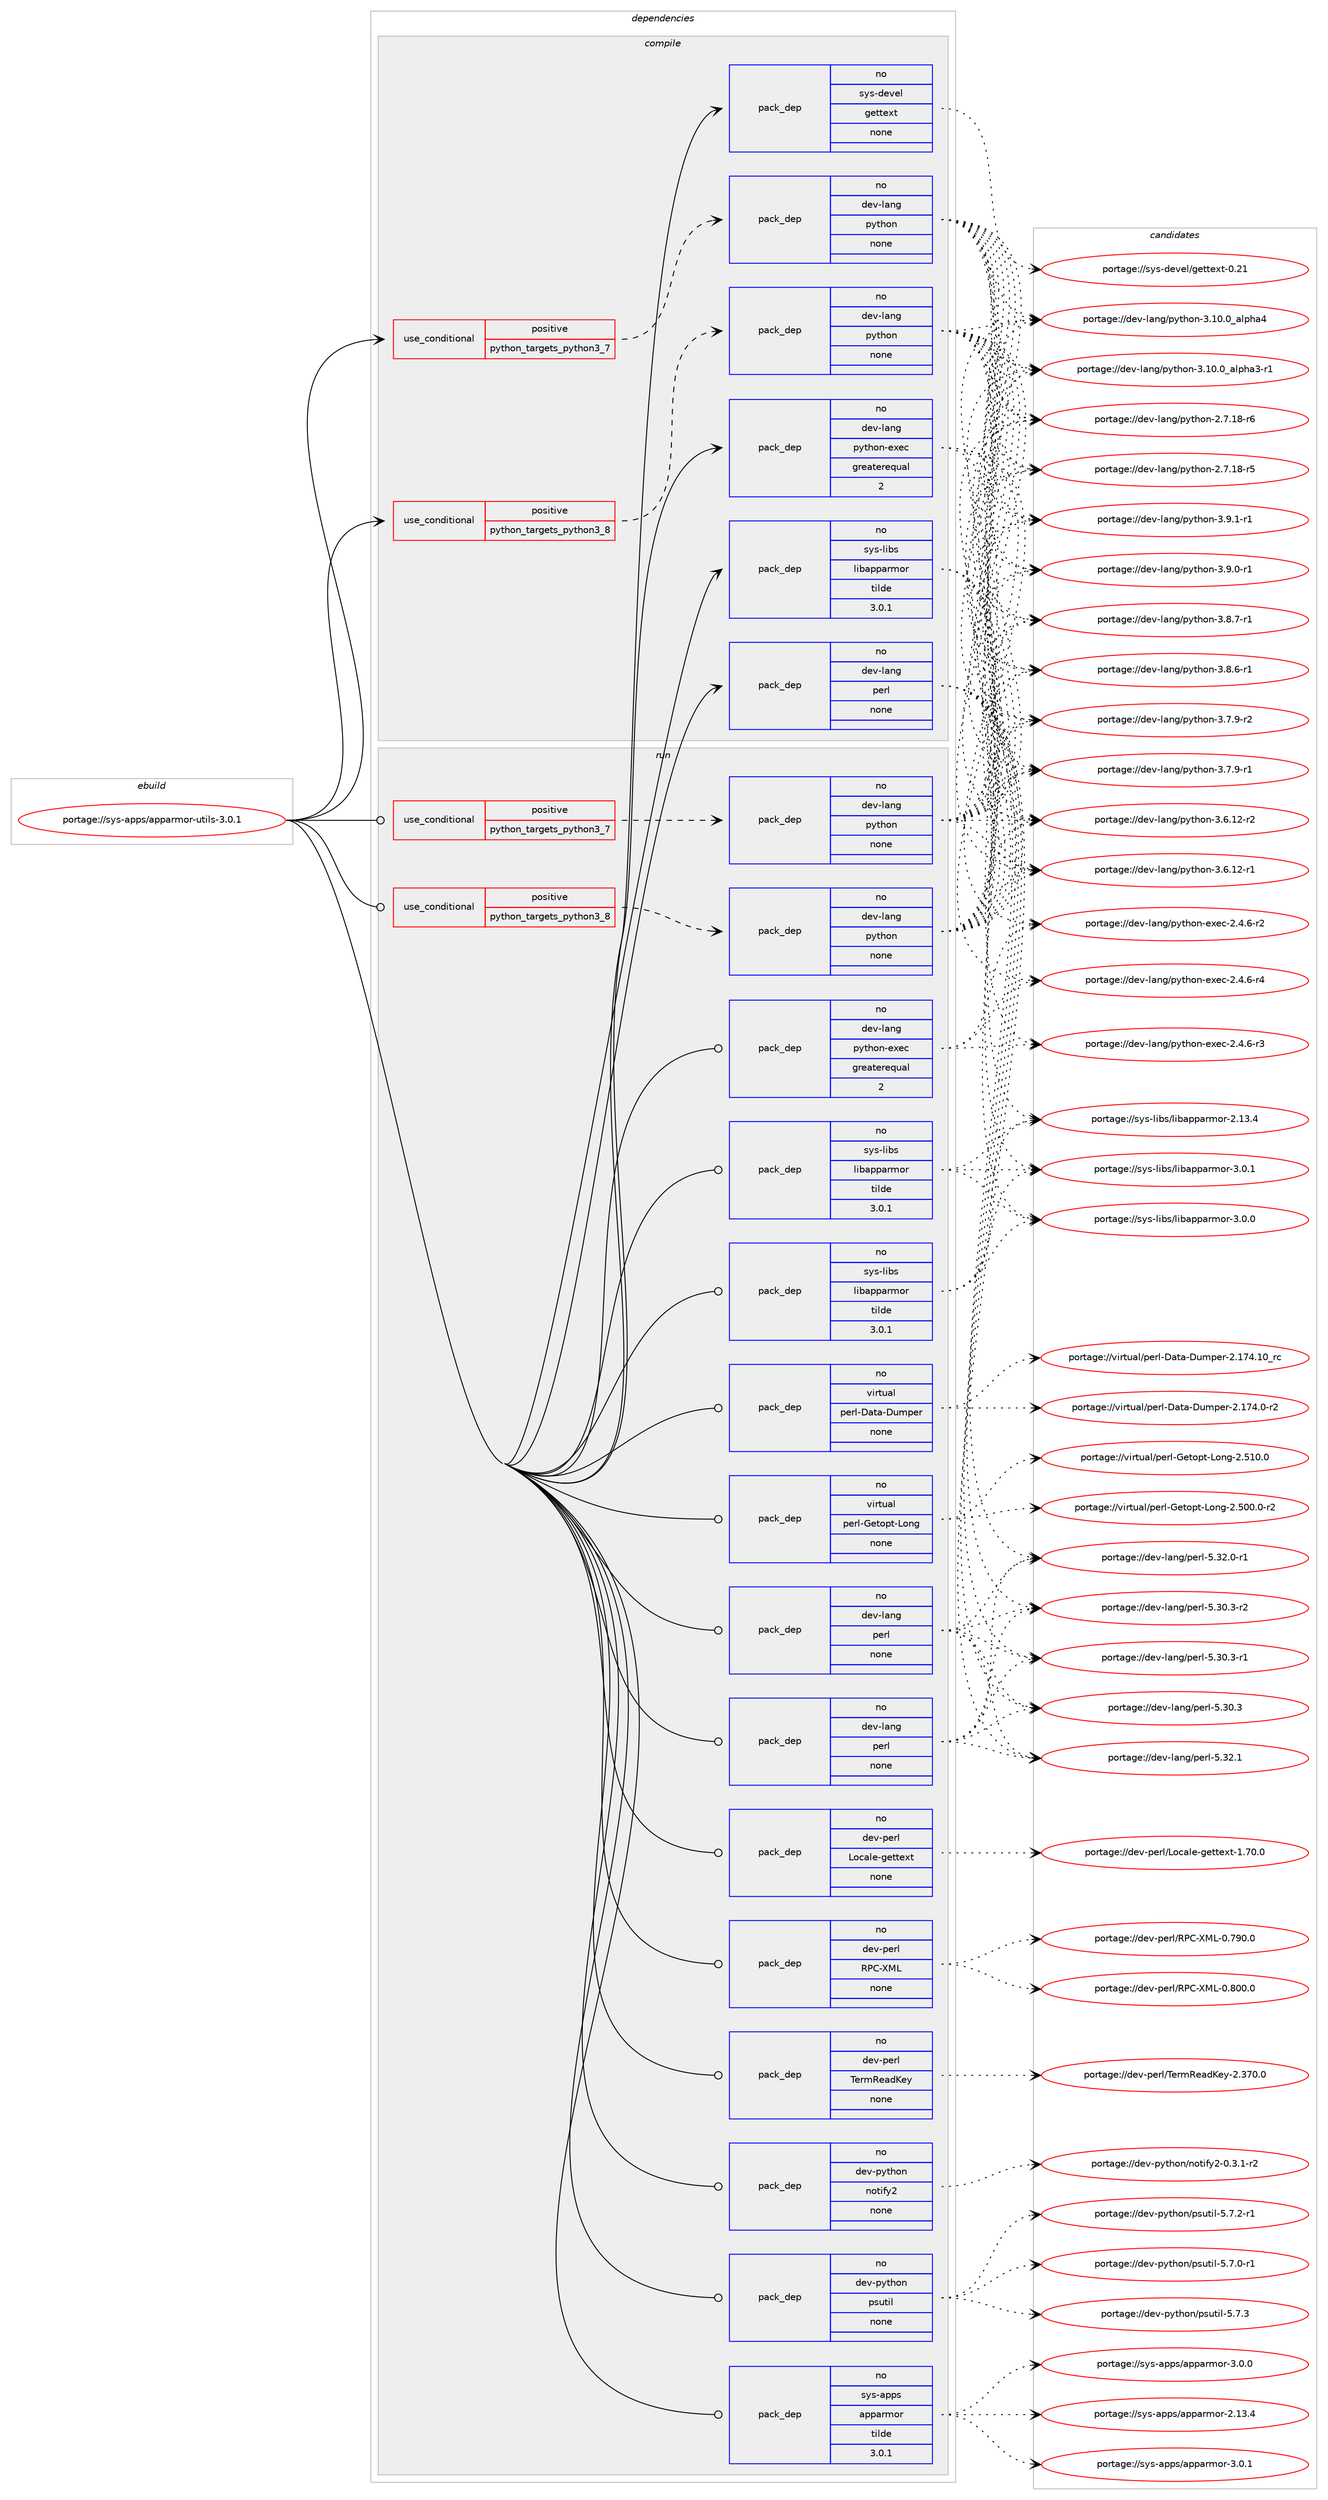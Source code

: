 digraph prolog {

# *************
# Graph options
# *************

newrank=true;
concentrate=true;
compound=true;
graph [rankdir=LR,fontname=Helvetica,fontsize=10,ranksep=1.5];#, ranksep=2.5, nodesep=0.2];
edge  [arrowhead=vee];
node  [fontname=Helvetica,fontsize=10];

# **********
# The ebuild
# **********

subgraph cluster_leftcol {
color=gray;
rank=same;
label=<<i>ebuild</i>>;
id [label="portage://sys-apps/apparmor-utils-3.0.1", color=red, width=4, href="../sys-apps/apparmor-utils-3.0.1.svg"];
}

# ****************
# The dependencies
# ****************

subgraph cluster_midcol {
color=gray;
label=<<i>dependencies</i>>;
subgraph cluster_compile {
fillcolor="#eeeeee";
style=filled;
label=<<i>compile</i>>;
subgraph cond4505 {
dependency14748 [label=<<TABLE BORDER="0" CELLBORDER="1" CELLSPACING="0" CELLPADDING="4"><TR><TD ROWSPAN="3" CELLPADDING="10">use_conditional</TD></TR><TR><TD>positive</TD></TR><TR><TD>python_targets_python3_7</TD></TR></TABLE>>, shape=none, color=red];
subgraph pack10119 {
dependency14749 [label=<<TABLE BORDER="0" CELLBORDER="1" CELLSPACING="0" CELLPADDING="4" WIDTH="220"><TR><TD ROWSPAN="6" CELLPADDING="30">pack_dep</TD></TR><TR><TD WIDTH="110">no</TD></TR><TR><TD>dev-lang</TD></TR><TR><TD>python</TD></TR><TR><TD>none</TD></TR><TR><TD></TD></TR></TABLE>>, shape=none, color=blue];
}
dependency14748:e -> dependency14749:w [weight=20,style="dashed",arrowhead="vee"];
}
id:e -> dependency14748:w [weight=20,style="solid",arrowhead="vee"];
subgraph cond4506 {
dependency14750 [label=<<TABLE BORDER="0" CELLBORDER="1" CELLSPACING="0" CELLPADDING="4"><TR><TD ROWSPAN="3" CELLPADDING="10">use_conditional</TD></TR><TR><TD>positive</TD></TR><TR><TD>python_targets_python3_8</TD></TR></TABLE>>, shape=none, color=red];
subgraph pack10120 {
dependency14751 [label=<<TABLE BORDER="0" CELLBORDER="1" CELLSPACING="0" CELLPADDING="4" WIDTH="220"><TR><TD ROWSPAN="6" CELLPADDING="30">pack_dep</TD></TR><TR><TD WIDTH="110">no</TD></TR><TR><TD>dev-lang</TD></TR><TR><TD>python</TD></TR><TR><TD>none</TD></TR><TR><TD></TD></TR></TABLE>>, shape=none, color=blue];
}
dependency14750:e -> dependency14751:w [weight=20,style="dashed",arrowhead="vee"];
}
id:e -> dependency14750:w [weight=20,style="solid",arrowhead="vee"];
subgraph pack10121 {
dependency14752 [label=<<TABLE BORDER="0" CELLBORDER="1" CELLSPACING="0" CELLPADDING="4" WIDTH="220"><TR><TD ROWSPAN="6" CELLPADDING="30">pack_dep</TD></TR><TR><TD WIDTH="110">no</TD></TR><TR><TD>dev-lang</TD></TR><TR><TD>perl</TD></TR><TR><TD>none</TD></TR><TR><TD></TD></TR></TABLE>>, shape=none, color=blue];
}
id:e -> dependency14752:w [weight=20,style="solid",arrowhead="vee"];
subgraph pack10122 {
dependency14753 [label=<<TABLE BORDER="0" CELLBORDER="1" CELLSPACING="0" CELLPADDING="4" WIDTH="220"><TR><TD ROWSPAN="6" CELLPADDING="30">pack_dep</TD></TR><TR><TD WIDTH="110">no</TD></TR><TR><TD>dev-lang</TD></TR><TR><TD>python-exec</TD></TR><TR><TD>greaterequal</TD></TR><TR><TD>2</TD></TR></TABLE>>, shape=none, color=blue];
}
id:e -> dependency14753:w [weight=20,style="solid",arrowhead="vee"];
subgraph pack10123 {
dependency14754 [label=<<TABLE BORDER="0" CELLBORDER="1" CELLSPACING="0" CELLPADDING="4" WIDTH="220"><TR><TD ROWSPAN="6" CELLPADDING="30">pack_dep</TD></TR><TR><TD WIDTH="110">no</TD></TR><TR><TD>sys-devel</TD></TR><TR><TD>gettext</TD></TR><TR><TD>none</TD></TR><TR><TD></TD></TR></TABLE>>, shape=none, color=blue];
}
id:e -> dependency14754:w [weight=20,style="solid",arrowhead="vee"];
subgraph pack10124 {
dependency14755 [label=<<TABLE BORDER="0" CELLBORDER="1" CELLSPACING="0" CELLPADDING="4" WIDTH="220"><TR><TD ROWSPAN="6" CELLPADDING="30">pack_dep</TD></TR><TR><TD WIDTH="110">no</TD></TR><TR><TD>sys-libs</TD></TR><TR><TD>libapparmor</TD></TR><TR><TD>tilde</TD></TR><TR><TD>3.0.1</TD></TR></TABLE>>, shape=none, color=blue];
}
id:e -> dependency14755:w [weight=20,style="solid",arrowhead="vee"];
}
subgraph cluster_compileandrun {
fillcolor="#eeeeee";
style=filled;
label=<<i>compile and run</i>>;
}
subgraph cluster_run {
fillcolor="#eeeeee";
style=filled;
label=<<i>run</i>>;
subgraph cond4507 {
dependency14756 [label=<<TABLE BORDER="0" CELLBORDER="1" CELLSPACING="0" CELLPADDING="4"><TR><TD ROWSPAN="3" CELLPADDING="10">use_conditional</TD></TR><TR><TD>positive</TD></TR><TR><TD>python_targets_python3_7</TD></TR></TABLE>>, shape=none, color=red];
subgraph pack10125 {
dependency14757 [label=<<TABLE BORDER="0" CELLBORDER="1" CELLSPACING="0" CELLPADDING="4" WIDTH="220"><TR><TD ROWSPAN="6" CELLPADDING="30">pack_dep</TD></TR><TR><TD WIDTH="110">no</TD></TR><TR><TD>dev-lang</TD></TR><TR><TD>python</TD></TR><TR><TD>none</TD></TR><TR><TD></TD></TR></TABLE>>, shape=none, color=blue];
}
dependency14756:e -> dependency14757:w [weight=20,style="dashed",arrowhead="vee"];
}
id:e -> dependency14756:w [weight=20,style="solid",arrowhead="odot"];
subgraph cond4508 {
dependency14758 [label=<<TABLE BORDER="0" CELLBORDER="1" CELLSPACING="0" CELLPADDING="4"><TR><TD ROWSPAN="3" CELLPADDING="10">use_conditional</TD></TR><TR><TD>positive</TD></TR><TR><TD>python_targets_python3_8</TD></TR></TABLE>>, shape=none, color=red];
subgraph pack10126 {
dependency14759 [label=<<TABLE BORDER="0" CELLBORDER="1" CELLSPACING="0" CELLPADDING="4" WIDTH="220"><TR><TD ROWSPAN="6" CELLPADDING="30">pack_dep</TD></TR><TR><TD WIDTH="110">no</TD></TR><TR><TD>dev-lang</TD></TR><TR><TD>python</TD></TR><TR><TD>none</TD></TR><TR><TD></TD></TR></TABLE>>, shape=none, color=blue];
}
dependency14758:e -> dependency14759:w [weight=20,style="dashed",arrowhead="vee"];
}
id:e -> dependency14758:w [weight=20,style="solid",arrowhead="odot"];
subgraph pack10127 {
dependency14760 [label=<<TABLE BORDER="0" CELLBORDER="1" CELLSPACING="0" CELLPADDING="4" WIDTH="220"><TR><TD ROWSPAN="6" CELLPADDING="30">pack_dep</TD></TR><TR><TD WIDTH="110">no</TD></TR><TR><TD>dev-lang</TD></TR><TR><TD>perl</TD></TR><TR><TD>none</TD></TR><TR><TD></TD></TR></TABLE>>, shape=none, color=blue];
}
id:e -> dependency14760:w [weight=20,style="solid",arrowhead="odot"];
subgraph pack10128 {
dependency14761 [label=<<TABLE BORDER="0" CELLBORDER="1" CELLSPACING="0" CELLPADDING="4" WIDTH="220"><TR><TD ROWSPAN="6" CELLPADDING="30">pack_dep</TD></TR><TR><TD WIDTH="110">no</TD></TR><TR><TD>dev-lang</TD></TR><TR><TD>perl</TD></TR><TR><TD>none</TD></TR><TR><TD></TD></TR></TABLE>>, shape=none, color=blue];
}
id:e -> dependency14761:w [weight=20,style="solid",arrowhead="odot"];
subgraph pack10129 {
dependency14762 [label=<<TABLE BORDER="0" CELLBORDER="1" CELLSPACING="0" CELLPADDING="4" WIDTH="220"><TR><TD ROWSPAN="6" CELLPADDING="30">pack_dep</TD></TR><TR><TD WIDTH="110">no</TD></TR><TR><TD>dev-lang</TD></TR><TR><TD>python-exec</TD></TR><TR><TD>greaterequal</TD></TR><TR><TD>2</TD></TR></TABLE>>, shape=none, color=blue];
}
id:e -> dependency14762:w [weight=20,style="solid",arrowhead="odot"];
subgraph pack10130 {
dependency14763 [label=<<TABLE BORDER="0" CELLBORDER="1" CELLSPACING="0" CELLPADDING="4" WIDTH="220"><TR><TD ROWSPAN="6" CELLPADDING="30">pack_dep</TD></TR><TR><TD WIDTH="110">no</TD></TR><TR><TD>dev-perl</TD></TR><TR><TD>Locale-gettext</TD></TR><TR><TD>none</TD></TR><TR><TD></TD></TR></TABLE>>, shape=none, color=blue];
}
id:e -> dependency14763:w [weight=20,style="solid",arrowhead="odot"];
subgraph pack10131 {
dependency14764 [label=<<TABLE BORDER="0" CELLBORDER="1" CELLSPACING="0" CELLPADDING="4" WIDTH="220"><TR><TD ROWSPAN="6" CELLPADDING="30">pack_dep</TD></TR><TR><TD WIDTH="110">no</TD></TR><TR><TD>dev-perl</TD></TR><TR><TD>RPC-XML</TD></TR><TR><TD>none</TD></TR><TR><TD></TD></TR></TABLE>>, shape=none, color=blue];
}
id:e -> dependency14764:w [weight=20,style="solid",arrowhead="odot"];
subgraph pack10132 {
dependency14765 [label=<<TABLE BORDER="0" CELLBORDER="1" CELLSPACING="0" CELLPADDING="4" WIDTH="220"><TR><TD ROWSPAN="6" CELLPADDING="30">pack_dep</TD></TR><TR><TD WIDTH="110">no</TD></TR><TR><TD>dev-perl</TD></TR><TR><TD>TermReadKey</TD></TR><TR><TD>none</TD></TR><TR><TD></TD></TR></TABLE>>, shape=none, color=blue];
}
id:e -> dependency14765:w [weight=20,style="solid",arrowhead="odot"];
subgraph pack10133 {
dependency14766 [label=<<TABLE BORDER="0" CELLBORDER="1" CELLSPACING="0" CELLPADDING="4" WIDTH="220"><TR><TD ROWSPAN="6" CELLPADDING="30">pack_dep</TD></TR><TR><TD WIDTH="110">no</TD></TR><TR><TD>dev-python</TD></TR><TR><TD>notify2</TD></TR><TR><TD>none</TD></TR><TR><TD></TD></TR></TABLE>>, shape=none, color=blue];
}
id:e -> dependency14766:w [weight=20,style="solid",arrowhead="odot"];
subgraph pack10134 {
dependency14767 [label=<<TABLE BORDER="0" CELLBORDER="1" CELLSPACING="0" CELLPADDING="4" WIDTH="220"><TR><TD ROWSPAN="6" CELLPADDING="30">pack_dep</TD></TR><TR><TD WIDTH="110">no</TD></TR><TR><TD>dev-python</TD></TR><TR><TD>psutil</TD></TR><TR><TD>none</TD></TR><TR><TD></TD></TR></TABLE>>, shape=none, color=blue];
}
id:e -> dependency14767:w [weight=20,style="solid",arrowhead="odot"];
subgraph pack10135 {
dependency14768 [label=<<TABLE BORDER="0" CELLBORDER="1" CELLSPACING="0" CELLPADDING="4" WIDTH="220"><TR><TD ROWSPAN="6" CELLPADDING="30">pack_dep</TD></TR><TR><TD WIDTH="110">no</TD></TR><TR><TD>sys-apps</TD></TR><TR><TD>apparmor</TD></TR><TR><TD>tilde</TD></TR><TR><TD>3.0.1</TD></TR></TABLE>>, shape=none, color=blue];
}
id:e -> dependency14768:w [weight=20,style="solid",arrowhead="odot"];
subgraph pack10136 {
dependency14769 [label=<<TABLE BORDER="0" CELLBORDER="1" CELLSPACING="0" CELLPADDING="4" WIDTH="220"><TR><TD ROWSPAN="6" CELLPADDING="30">pack_dep</TD></TR><TR><TD WIDTH="110">no</TD></TR><TR><TD>sys-libs</TD></TR><TR><TD>libapparmor</TD></TR><TR><TD>tilde</TD></TR><TR><TD>3.0.1</TD></TR></TABLE>>, shape=none, color=blue];
}
id:e -> dependency14769:w [weight=20,style="solid",arrowhead="odot"];
subgraph pack10137 {
dependency14770 [label=<<TABLE BORDER="0" CELLBORDER="1" CELLSPACING="0" CELLPADDING="4" WIDTH="220"><TR><TD ROWSPAN="6" CELLPADDING="30">pack_dep</TD></TR><TR><TD WIDTH="110">no</TD></TR><TR><TD>sys-libs</TD></TR><TR><TD>libapparmor</TD></TR><TR><TD>tilde</TD></TR><TR><TD>3.0.1</TD></TR></TABLE>>, shape=none, color=blue];
}
id:e -> dependency14770:w [weight=20,style="solid",arrowhead="odot"];
subgraph pack10138 {
dependency14771 [label=<<TABLE BORDER="0" CELLBORDER="1" CELLSPACING="0" CELLPADDING="4" WIDTH="220"><TR><TD ROWSPAN="6" CELLPADDING="30">pack_dep</TD></TR><TR><TD WIDTH="110">no</TD></TR><TR><TD>virtual</TD></TR><TR><TD>perl-Data-Dumper</TD></TR><TR><TD>none</TD></TR><TR><TD></TD></TR></TABLE>>, shape=none, color=blue];
}
id:e -> dependency14771:w [weight=20,style="solid",arrowhead="odot"];
subgraph pack10139 {
dependency14772 [label=<<TABLE BORDER="0" CELLBORDER="1" CELLSPACING="0" CELLPADDING="4" WIDTH="220"><TR><TD ROWSPAN="6" CELLPADDING="30">pack_dep</TD></TR><TR><TD WIDTH="110">no</TD></TR><TR><TD>virtual</TD></TR><TR><TD>perl-Getopt-Long</TD></TR><TR><TD>none</TD></TR><TR><TD></TD></TR></TABLE>>, shape=none, color=blue];
}
id:e -> dependency14772:w [weight=20,style="solid",arrowhead="odot"];
}
}

# **************
# The candidates
# **************

subgraph cluster_choices {
rank=same;
color=gray;
label=<<i>candidates</i>>;

subgraph choice10119 {
color=black;
nodesep=1;
choice1001011184510897110103471121211161041111104551465746494511449 [label="portage://dev-lang/python-3.9.1-r1", color=red, width=4,href="../dev-lang/python-3.9.1-r1.svg"];
choice1001011184510897110103471121211161041111104551465746484511449 [label="portage://dev-lang/python-3.9.0-r1", color=red, width=4,href="../dev-lang/python-3.9.0-r1.svg"];
choice1001011184510897110103471121211161041111104551465646554511449 [label="portage://dev-lang/python-3.8.7-r1", color=red, width=4,href="../dev-lang/python-3.8.7-r1.svg"];
choice1001011184510897110103471121211161041111104551465646544511449 [label="portage://dev-lang/python-3.8.6-r1", color=red, width=4,href="../dev-lang/python-3.8.6-r1.svg"];
choice1001011184510897110103471121211161041111104551465546574511450 [label="portage://dev-lang/python-3.7.9-r2", color=red, width=4,href="../dev-lang/python-3.7.9-r2.svg"];
choice1001011184510897110103471121211161041111104551465546574511449 [label="portage://dev-lang/python-3.7.9-r1", color=red, width=4,href="../dev-lang/python-3.7.9-r1.svg"];
choice100101118451089711010347112121116104111110455146544649504511450 [label="portage://dev-lang/python-3.6.12-r2", color=red, width=4,href="../dev-lang/python-3.6.12-r2.svg"];
choice100101118451089711010347112121116104111110455146544649504511449 [label="portage://dev-lang/python-3.6.12-r1", color=red, width=4,href="../dev-lang/python-3.6.12-r1.svg"];
choice1001011184510897110103471121211161041111104551464948464895971081121049752 [label="portage://dev-lang/python-3.10.0_alpha4", color=red, width=4,href="../dev-lang/python-3.10.0_alpha4.svg"];
choice10010111845108971101034711212111610411111045514649484648959710811210497514511449 [label="portage://dev-lang/python-3.10.0_alpha3-r1", color=red, width=4,href="../dev-lang/python-3.10.0_alpha3-r1.svg"];
choice100101118451089711010347112121116104111110455046554649564511454 [label="portage://dev-lang/python-2.7.18-r6", color=red, width=4,href="../dev-lang/python-2.7.18-r6.svg"];
choice100101118451089711010347112121116104111110455046554649564511453 [label="portage://dev-lang/python-2.7.18-r5", color=red, width=4,href="../dev-lang/python-2.7.18-r5.svg"];
dependency14749:e -> choice1001011184510897110103471121211161041111104551465746494511449:w [style=dotted,weight="100"];
dependency14749:e -> choice1001011184510897110103471121211161041111104551465746484511449:w [style=dotted,weight="100"];
dependency14749:e -> choice1001011184510897110103471121211161041111104551465646554511449:w [style=dotted,weight="100"];
dependency14749:e -> choice1001011184510897110103471121211161041111104551465646544511449:w [style=dotted,weight="100"];
dependency14749:e -> choice1001011184510897110103471121211161041111104551465546574511450:w [style=dotted,weight="100"];
dependency14749:e -> choice1001011184510897110103471121211161041111104551465546574511449:w [style=dotted,weight="100"];
dependency14749:e -> choice100101118451089711010347112121116104111110455146544649504511450:w [style=dotted,weight="100"];
dependency14749:e -> choice100101118451089711010347112121116104111110455146544649504511449:w [style=dotted,weight="100"];
dependency14749:e -> choice1001011184510897110103471121211161041111104551464948464895971081121049752:w [style=dotted,weight="100"];
dependency14749:e -> choice10010111845108971101034711212111610411111045514649484648959710811210497514511449:w [style=dotted,weight="100"];
dependency14749:e -> choice100101118451089711010347112121116104111110455046554649564511454:w [style=dotted,weight="100"];
dependency14749:e -> choice100101118451089711010347112121116104111110455046554649564511453:w [style=dotted,weight="100"];
}
subgraph choice10120 {
color=black;
nodesep=1;
choice1001011184510897110103471121211161041111104551465746494511449 [label="portage://dev-lang/python-3.9.1-r1", color=red, width=4,href="../dev-lang/python-3.9.1-r1.svg"];
choice1001011184510897110103471121211161041111104551465746484511449 [label="portage://dev-lang/python-3.9.0-r1", color=red, width=4,href="../dev-lang/python-3.9.0-r1.svg"];
choice1001011184510897110103471121211161041111104551465646554511449 [label="portage://dev-lang/python-3.8.7-r1", color=red, width=4,href="../dev-lang/python-3.8.7-r1.svg"];
choice1001011184510897110103471121211161041111104551465646544511449 [label="portage://dev-lang/python-3.8.6-r1", color=red, width=4,href="../dev-lang/python-3.8.6-r1.svg"];
choice1001011184510897110103471121211161041111104551465546574511450 [label="portage://dev-lang/python-3.7.9-r2", color=red, width=4,href="../dev-lang/python-3.7.9-r2.svg"];
choice1001011184510897110103471121211161041111104551465546574511449 [label="portage://dev-lang/python-3.7.9-r1", color=red, width=4,href="../dev-lang/python-3.7.9-r1.svg"];
choice100101118451089711010347112121116104111110455146544649504511450 [label="portage://dev-lang/python-3.6.12-r2", color=red, width=4,href="../dev-lang/python-3.6.12-r2.svg"];
choice100101118451089711010347112121116104111110455146544649504511449 [label="portage://dev-lang/python-3.6.12-r1", color=red, width=4,href="../dev-lang/python-3.6.12-r1.svg"];
choice1001011184510897110103471121211161041111104551464948464895971081121049752 [label="portage://dev-lang/python-3.10.0_alpha4", color=red, width=4,href="../dev-lang/python-3.10.0_alpha4.svg"];
choice10010111845108971101034711212111610411111045514649484648959710811210497514511449 [label="portage://dev-lang/python-3.10.0_alpha3-r1", color=red, width=4,href="../dev-lang/python-3.10.0_alpha3-r1.svg"];
choice100101118451089711010347112121116104111110455046554649564511454 [label="portage://dev-lang/python-2.7.18-r6", color=red, width=4,href="../dev-lang/python-2.7.18-r6.svg"];
choice100101118451089711010347112121116104111110455046554649564511453 [label="portage://dev-lang/python-2.7.18-r5", color=red, width=4,href="../dev-lang/python-2.7.18-r5.svg"];
dependency14751:e -> choice1001011184510897110103471121211161041111104551465746494511449:w [style=dotted,weight="100"];
dependency14751:e -> choice1001011184510897110103471121211161041111104551465746484511449:w [style=dotted,weight="100"];
dependency14751:e -> choice1001011184510897110103471121211161041111104551465646554511449:w [style=dotted,weight="100"];
dependency14751:e -> choice1001011184510897110103471121211161041111104551465646544511449:w [style=dotted,weight="100"];
dependency14751:e -> choice1001011184510897110103471121211161041111104551465546574511450:w [style=dotted,weight="100"];
dependency14751:e -> choice1001011184510897110103471121211161041111104551465546574511449:w [style=dotted,weight="100"];
dependency14751:e -> choice100101118451089711010347112121116104111110455146544649504511450:w [style=dotted,weight="100"];
dependency14751:e -> choice100101118451089711010347112121116104111110455146544649504511449:w [style=dotted,weight="100"];
dependency14751:e -> choice1001011184510897110103471121211161041111104551464948464895971081121049752:w [style=dotted,weight="100"];
dependency14751:e -> choice10010111845108971101034711212111610411111045514649484648959710811210497514511449:w [style=dotted,weight="100"];
dependency14751:e -> choice100101118451089711010347112121116104111110455046554649564511454:w [style=dotted,weight="100"];
dependency14751:e -> choice100101118451089711010347112121116104111110455046554649564511453:w [style=dotted,weight="100"];
}
subgraph choice10121 {
color=black;
nodesep=1;
choice10010111845108971101034711210111410845534651504649 [label="portage://dev-lang/perl-5.32.1", color=red, width=4,href="../dev-lang/perl-5.32.1.svg"];
choice100101118451089711010347112101114108455346515046484511449 [label="portage://dev-lang/perl-5.32.0-r1", color=red, width=4,href="../dev-lang/perl-5.32.0-r1.svg"];
choice100101118451089711010347112101114108455346514846514511450 [label="portage://dev-lang/perl-5.30.3-r2", color=red, width=4,href="../dev-lang/perl-5.30.3-r2.svg"];
choice100101118451089711010347112101114108455346514846514511449 [label="portage://dev-lang/perl-5.30.3-r1", color=red, width=4,href="../dev-lang/perl-5.30.3-r1.svg"];
choice10010111845108971101034711210111410845534651484651 [label="portage://dev-lang/perl-5.30.3", color=red, width=4,href="../dev-lang/perl-5.30.3.svg"];
dependency14752:e -> choice10010111845108971101034711210111410845534651504649:w [style=dotted,weight="100"];
dependency14752:e -> choice100101118451089711010347112101114108455346515046484511449:w [style=dotted,weight="100"];
dependency14752:e -> choice100101118451089711010347112101114108455346514846514511450:w [style=dotted,weight="100"];
dependency14752:e -> choice100101118451089711010347112101114108455346514846514511449:w [style=dotted,weight="100"];
dependency14752:e -> choice10010111845108971101034711210111410845534651484651:w [style=dotted,weight="100"];
}
subgraph choice10122 {
color=black;
nodesep=1;
choice10010111845108971101034711212111610411111045101120101994550465246544511452 [label="portage://dev-lang/python-exec-2.4.6-r4", color=red, width=4,href="../dev-lang/python-exec-2.4.6-r4.svg"];
choice10010111845108971101034711212111610411111045101120101994550465246544511451 [label="portage://dev-lang/python-exec-2.4.6-r3", color=red, width=4,href="../dev-lang/python-exec-2.4.6-r3.svg"];
choice10010111845108971101034711212111610411111045101120101994550465246544511450 [label="portage://dev-lang/python-exec-2.4.6-r2", color=red, width=4,href="../dev-lang/python-exec-2.4.6-r2.svg"];
dependency14753:e -> choice10010111845108971101034711212111610411111045101120101994550465246544511452:w [style=dotted,weight="100"];
dependency14753:e -> choice10010111845108971101034711212111610411111045101120101994550465246544511451:w [style=dotted,weight="100"];
dependency14753:e -> choice10010111845108971101034711212111610411111045101120101994550465246544511450:w [style=dotted,weight="100"];
}
subgraph choice10123 {
color=black;
nodesep=1;
choice11512111545100101118101108471031011161161011201164548465049 [label="portage://sys-devel/gettext-0.21", color=red, width=4,href="../sys-devel/gettext-0.21.svg"];
dependency14754:e -> choice11512111545100101118101108471031011161161011201164548465049:w [style=dotted,weight="100"];
}
subgraph choice10124 {
color=black;
nodesep=1;
choice115121115451081059811547108105989711211297114109111114455146484649 [label="portage://sys-libs/libapparmor-3.0.1", color=red, width=4,href="../sys-libs/libapparmor-3.0.1.svg"];
choice115121115451081059811547108105989711211297114109111114455146484648 [label="portage://sys-libs/libapparmor-3.0.0", color=red, width=4,href="../sys-libs/libapparmor-3.0.0.svg"];
choice11512111545108105981154710810598971121129711410911111445504649514652 [label="portage://sys-libs/libapparmor-2.13.4", color=red, width=4,href="../sys-libs/libapparmor-2.13.4.svg"];
dependency14755:e -> choice115121115451081059811547108105989711211297114109111114455146484649:w [style=dotted,weight="100"];
dependency14755:e -> choice115121115451081059811547108105989711211297114109111114455146484648:w [style=dotted,weight="100"];
dependency14755:e -> choice11512111545108105981154710810598971121129711410911111445504649514652:w [style=dotted,weight="100"];
}
subgraph choice10125 {
color=black;
nodesep=1;
choice1001011184510897110103471121211161041111104551465746494511449 [label="portage://dev-lang/python-3.9.1-r1", color=red, width=4,href="../dev-lang/python-3.9.1-r1.svg"];
choice1001011184510897110103471121211161041111104551465746484511449 [label="portage://dev-lang/python-3.9.0-r1", color=red, width=4,href="../dev-lang/python-3.9.0-r1.svg"];
choice1001011184510897110103471121211161041111104551465646554511449 [label="portage://dev-lang/python-3.8.7-r1", color=red, width=4,href="../dev-lang/python-3.8.7-r1.svg"];
choice1001011184510897110103471121211161041111104551465646544511449 [label="portage://dev-lang/python-3.8.6-r1", color=red, width=4,href="../dev-lang/python-3.8.6-r1.svg"];
choice1001011184510897110103471121211161041111104551465546574511450 [label="portage://dev-lang/python-3.7.9-r2", color=red, width=4,href="../dev-lang/python-3.7.9-r2.svg"];
choice1001011184510897110103471121211161041111104551465546574511449 [label="portage://dev-lang/python-3.7.9-r1", color=red, width=4,href="../dev-lang/python-3.7.9-r1.svg"];
choice100101118451089711010347112121116104111110455146544649504511450 [label="portage://dev-lang/python-3.6.12-r2", color=red, width=4,href="../dev-lang/python-3.6.12-r2.svg"];
choice100101118451089711010347112121116104111110455146544649504511449 [label="portage://dev-lang/python-3.6.12-r1", color=red, width=4,href="../dev-lang/python-3.6.12-r1.svg"];
choice1001011184510897110103471121211161041111104551464948464895971081121049752 [label="portage://dev-lang/python-3.10.0_alpha4", color=red, width=4,href="../dev-lang/python-3.10.0_alpha4.svg"];
choice10010111845108971101034711212111610411111045514649484648959710811210497514511449 [label="portage://dev-lang/python-3.10.0_alpha3-r1", color=red, width=4,href="../dev-lang/python-3.10.0_alpha3-r1.svg"];
choice100101118451089711010347112121116104111110455046554649564511454 [label="portage://dev-lang/python-2.7.18-r6", color=red, width=4,href="../dev-lang/python-2.7.18-r6.svg"];
choice100101118451089711010347112121116104111110455046554649564511453 [label="portage://dev-lang/python-2.7.18-r5", color=red, width=4,href="../dev-lang/python-2.7.18-r5.svg"];
dependency14757:e -> choice1001011184510897110103471121211161041111104551465746494511449:w [style=dotted,weight="100"];
dependency14757:e -> choice1001011184510897110103471121211161041111104551465746484511449:w [style=dotted,weight="100"];
dependency14757:e -> choice1001011184510897110103471121211161041111104551465646554511449:w [style=dotted,weight="100"];
dependency14757:e -> choice1001011184510897110103471121211161041111104551465646544511449:w [style=dotted,weight="100"];
dependency14757:e -> choice1001011184510897110103471121211161041111104551465546574511450:w [style=dotted,weight="100"];
dependency14757:e -> choice1001011184510897110103471121211161041111104551465546574511449:w [style=dotted,weight="100"];
dependency14757:e -> choice100101118451089711010347112121116104111110455146544649504511450:w [style=dotted,weight="100"];
dependency14757:e -> choice100101118451089711010347112121116104111110455146544649504511449:w [style=dotted,weight="100"];
dependency14757:e -> choice1001011184510897110103471121211161041111104551464948464895971081121049752:w [style=dotted,weight="100"];
dependency14757:e -> choice10010111845108971101034711212111610411111045514649484648959710811210497514511449:w [style=dotted,weight="100"];
dependency14757:e -> choice100101118451089711010347112121116104111110455046554649564511454:w [style=dotted,weight="100"];
dependency14757:e -> choice100101118451089711010347112121116104111110455046554649564511453:w [style=dotted,weight="100"];
}
subgraph choice10126 {
color=black;
nodesep=1;
choice1001011184510897110103471121211161041111104551465746494511449 [label="portage://dev-lang/python-3.9.1-r1", color=red, width=4,href="../dev-lang/python-3.9.1-r1.svg"];
choice1001011184510897110103471121211161041111104551465746484511449 [label="portage://dev-lang/python-3.9.0-r1", color=red, width=4,href="../dev-lang/python-3.9.0-r1.svg"];
choice1001011184510897110103471121211161041111104551465646554511449 [label="portage://dev-lang/python-3.8.7-r1", color=red, width=4,href="../dev-lang/python-3.8.7-r1.svg"];
choice1001011184510897110103471121211161041111104551465646544511449 [label="portage://dev-lang/python-3.8.6-r1", color=red, width=4,href="../dev-lang/python-3.8.6-r1.svg"];
choice1001011184510897110103471121211161041111104551465546574511450 [label="portage://dev-lang/python-3.7.9-r2", color=red, width=4,href="../dev-lang/python-3.7.9-r2.svg"];
choice1001011184510897110103471121211161041111104551465546574511449 [label="portage://dev-lang/python-3.7.9-r1", color=red, width=4,href="../dev-lang/python-3.7.9-r1.svg"];
choice100101118451089711010347112121116104111110455146544649504511450 [label="portage://dev-lang/python-3.6.12-r2", color=red, width=4,href="../dev-lang/python-3.6.12-r2.svg"];
choice100101118451089711010347112121116104111110455146544649504511449 [label="portage://dev-lang/python-3.6.12-r1", color=red, width=4,href="../dev-lang/python-3.6.12-r1.svg"];
choice1001011184510897110103471121211161041111104551464948464895971081121049752 [label="portage://dev-lang/python-3.10.0_alpha4", color=red, width=4,href="../dev-lang/python-3.10.0_alpha4.svg"];
choice10010111845108971101034711212111610411111045514649484648959710811210497514511449 [label="portage://dev-lang/python-3.10.0_alpha3-r1", color=red, width=4,href="../dev-lang/python-3.10.0_alpha3-r1.svg"];
choice100101118451089711010347112121116104111110455046554649564511454 [label="portage://dev-lang/python-2.7.18-r6", color=red, width=4,href="../dev-lang/python-2.7.18-r6.svg"];
choice100101118451089711010347112121116104111110455046554649564511453 [label="portage://dev-lang/python-2.7.18-r5", color=red, width=4,href="../dev-lang/python-2.7.18-r5.svg"];
dependency14759:e -> choice1001011184510897110103471121211161041111104551465746494511449:w [style=dotted,weight="100"];
dependency14759:e -> choice1001011184510897110103471121211161041111104551465746484511449:w [style=dotted,weight="100"];
dependency14759:e -> choice1001011184510897110103471121211161041111104551465646554511449:w [style=dotted,weight="100"];
dependency14759:e -> choice1001011184510897110103471121211161041111104551465646544511449:w [style=dotted,weight="100"];
dependency14759:e -> choice1001011184510897110103471121211161041111104551465546574511450:w [style=dotted,weight="100"];
dependency14759:e -> choice1001011184510897110103471121211161041111104551465546574511449:w [style=dotted,weight="100"];
dependency14759:e -> choice100101118451089711010347112121116104111110455146544649504511450:w [style=dotted,weight="100"];
dependency14759:e -> choice100101118451089711010347112121116104111110455146544649504511449:w [style=dotted,weight="100"];
dependency14759:e -> choice1001011184510897110103471121211161041111104551464948464895971081121049752:w [style=dotted,weight="100"];
dependency14759:e -> choice10010111845108971101034711212111610411111045514649484648959710811210497514511449:w [style=dotted,weight="100"];
dependency14759:e -> choice100101118451089711010347112121116104111110455046554649564511454:w [style=dotted,weight="100"];
dependency14759:e -> choice100101118451089711010347112121116104111110455046554649564511453:w [style=dotted,weight="100"];
}
subgraph choice10127 {
color=black;
nodesep=1;
choice10010111845108971101034711210111410845534651504649 [label="portage://dev-lang/perl-5.32.1", color=red, width=4,href="../dev-lang/perl-5.32.1.svg"];
choice100101118451089711010347112101114108455346515046484511449 [label="portage://dev-lang/perl-5.32.0-r1", color=red, width=4,href="../dev-lang/perl-5.32.0-r1.svg"];
choice100101118451089711010347112101114108455346514846514511450 [label="portage://dev-lang/perl-5.30.3-r2", color=red, width=4,href="../dev-lang/perl-5.30.3-r2.svg"];
choice100101118451089711010347112101114108455346514846514511449 [label="portage://dev-lang/perl-5.30.3-r1", color=red, width=4,href="../dev-lang/perl-5.30.3-r1.svg"];
choice10010111845108971101034711210111410845534651484651 [label="portage://dev-lang/perl-5.30.3", color=red, width=4,href="../dev-lang/perl-5.30.3.svg"];
dependency14760:e -> choice10010111845108971101034711210111410845534651504649:w [style=dotted,weight="100"];
dependency14760:e -> choice100101118451089711010347112101114108455346515046484511449:w [style=dotted,weight="100"];
dependency14760:e -> choice100101118451089711010347112101114108455346514846514511450:w [style=dotted,weight="100"];
dependency14760:e -> choice100101118451089711010347112101114108455346514846514511449:w [style=dotted,weight="100"];
dependency14760:e -> choice10010111845108971101034711210111410845534651484651:w [style=dotted,weight="100"];
}
subgraph choice10128 {
color=black;
nodesep=1;
choice10010111845108971101034711210111410845534651504649 [label="portage://dev-lang/perl-5.32.1", color=red, width=4,href="../dev-lang/perl-5.32.1.svg"];
choice100101118451089711010347112101114108455346515046484511449 [label="portage://dev-lang/perl-5.32.0-r1", color=red, width=4,href="../dev-lang/perl-5.32.0-r1.svg"];
choice100101118451089711010347112101114108455346514846514511450 [label="portage://dev-lang/perl-5.30.3-r2", color=red, width=4,href="../dev-lang/perl-5.30.3-r2.svg"];
choice100101118451089711010347112101114108455346514846514511449 [label="portage://dev-lang/perl-5.30.3-r1", color=red, width=4,href="../dev-lang/perl-5.30.3-r1.svg"];
choice10010111845108971101034711210111410845534651484651 [label="portage://dev-lang/perl-5.30.3", color=red, width=4,href="../dev-lang/perl-5.30.3.svg"];
dependency14761:e -> choice10010111845108971101034711210111410845534651504649:w [style=dotted,weight="100"];
dependency14761:e -> choice100101118451089711010347112101114108455346515046484511449:w [style=dotted,weight="100"];
dependency14761:e -> choice100101118451089711010347112101114108455346514846514511450:w [style=dotted,weight="100"];
dependency14761:e -> choice100101118451089711010347112101114108455346514846514511449:w [style=dotted,weight="100"];
dependency14761:e -> choice10010111845108971101034711210111410845534651484651:w [style=dotted,weight="100"];
}
subgraph choice10129 {
color=black;
nodesep=1;
choice10010111845108971101034711212111610411111045101120101994550465246544511452 [label="portage://dev-lang/python-exec-2.4.6-r4", color=red, width=4,href="../dev-lang/python-exec-2.4.6-r4.svg"];
choice10010111845108971101034711212111610411111045101120101994550465246544511451 [label="portage://dev-lang/python-exec-2.4.6-r3", color=red, width=4,href="../dev-lang/python-exec-2.4.6-r3.svg"];
choice10010111845108971101034711212111610411111045101120101994550465246544511450 [label="portage://dev-lang/python-exec-2.4.6-r2", color=red, width=4,href="../dev-lang/python-exec-2.4.6-r2.svg"];
dependency14762:e -> choice10010111845108971101034711212111610411111045101120101994550465246544511452:w [style=dotted,weight="100"];
dependency14762:e -> choice10010111845108971101034711212111610411111045101120101994550465246544511451:w [style=dotted,weight="100"];
dependency14762:e -> choice10010111845108971101034711212111610411111045101120101994550465246544511450:w [style=dotted,weight="100"];
}
subgraph choice10130 {
color=black;
nodesep=1;
choice10010111845112101114108477611199971081014510310111611610112011645494655484648 [label="portage://dev-perl/Locale-gettext-1.70.0", color=red, width=4,href="../dev-perl/Locale-gettext-1.70.0.svg"];
dependency14763:e -> choice10010111845112101114108477611199971081014510310111611610112011645494655484648:w [style=dotted,weight="100"];
}
subgraph choice10131 {
color=black;
nodesep=1;
choice1001011184511210111410847828067458877764548465648484648 [label="portage://dev-perl/RPC-XML-0.800.0", color=red, width=4,href="../dev-perl/RPC-XML-0.800.0.svg"];
choice1001011184511210111410847828067458877764548465557484648 [label="portage://dev-perl/RPC-XML-0.790.0", color=red, width=4,href="../dev-perl/RPC-XML-0.790.0.svg"];
dependency14764:e -> choice1001011184511210111410847828067458877764548465648484648:w [style=dotted,weight="100"];
dependency14764:e -> choice1001011184511210111410847828067458877764548465557484648:w [style=dotted,weight="100"];
}
subgraph choice10132 {
color=black;
nodesep=1;
choice1001011184511210111410847841011141098210197100751011214550465155484648 [label="portage://dev-perl/TermReadKey-2.370.0", color=red, width=4,href="../dev-perl/TermReadKey-2.370.0.svg"];
dependency14765:e -> choice1001011184511210111410847841011141098210197100751011214550465155484648:w [style=dotted,weight="100"];
}
subgraph choice10133 {
color=black;
nodesep=1;
choice1001011184511212111610411111047110111116105102121504548465146494511450 [label="portage://dev-python/notify2-0.3.1-r2", color=red, width=4,href="../dev-python/notify2-0.3.1-r2.svg"];
dependency14766:e -> choice1001011184511212111610411111047110111116105102121504548465146494511450:w [style=dotted,weight="100"];
}
subgraph choice10134 {
color=black;
nodesep=1;
choice1001011184511212111610411111047112115117116105108455346554651 [label="portage://dev-python/psutil-5.7.3", color=red, width=4,href="../dev-python/psutil-5.7.3.svg"];
choice10010111845112121116104111110471121151171161051084553465546504511449 [label="portage://dev-python/psutil-5.7.2-r1", color=red, width=4,href="../dev-python/psutil-5.7.2-r1.svg"];
choice10010111845112121116104111110471121151171161051084553465546484511449 [label="portage://dev-python/psutil-5.7.0-r1", color=red, width=4,href="../dev-python/psutil-5.7.0-r1.svg"];
dependency14767:e -> choice1001011184511212111610411111047112115117116105108455346554651:w [style=dotted,weight="100"];
dependency14767:e -> choice10010111845112121116104111110471121151171161051084553465546504511449:w [style=dotted,weight="100"];
dependency14767:e -> choice10010111845112121116104111110471121151171161051084553465546484511449:w [style=dotted,weight="100"];
}
subgraph choice10135 {
color=black;
nodesep=1;
choice1151211154597112112115479711211297114109111114455146484649 [label="portage://sys-apps/apparmor-3.0.1", color=red, width=4,href="../sys-apps/apparmor-3.0.1.svg"];
choice1151211154597112112115479711211297114109111114455146484648 [label="portage://sys-apps/apparmor-3.0.0", color=red, width=4,href="../sys-apps/apparmor-3.0.0.svg"];
choice115121115459711211211547971121129711410911111445504649514652 [label="portage://sys-apps/apparmor-2.13.4", color=red, width=4,href="../sys-apps/apparmor-2.13.4.svg"];
dependency14768:e -> choice1151211154597112112115479711211297114109111114455146484649:w [style=dotted,weight="100"];
dependency14768:e -> choice1151211154597112112115479711211297114109111114455146484648:w [style=dotted,weight="100"];
dependency14768:e -> choice115121115459711211211547971121129711410911111445504649514652:w [style=dotted,weight="100"];
}
subgraph choice10136 {
color=black;
nodesep=1;
choice115121115451081059811547108105989711211297114109111114455146484649 [label="portage://sys-libs/libapparmor-3.0.1", color=red, width=4,href="../sys-libs/libapparmor-3.0.1.svg"];
choice115121115451081059811547108105989711211297114109111114455146484648 [label="portage://sys-libs/libapparmor-3.0.0", color=red, width=4,href="../sys-libs/libapparmor-3.0.0.svg"];
choice11512111545108105981154710810598971121129711410911111445504649514652 [label="portage://sys-libs/libapparmor-2.13.4", color=red, width=4,href="../sys-libs/libapparmor-2.13.4.svg"];
dependency14769:e -> choice115121115451081059811547108105989711211297114109111114455146484649:w [style=dotted,weight="100"];
dependency14769:e -> choice115121115451081059811547108105989711211297114109111114455146484648:w [style=dotted,weight="100"];
dependency14769:e -> choice11512111545108105981154710810598971121129711410911111445504649514652:w [style=dotted,weight="100"];
}
subgraph choice10137 {
color=black;
nodesep=1;
choice115121115451081059811547108105989711211297114109111114455146484649 [label="portage://sys-libs/libapparmor-3.0.1", color=red, width=4,href="../sys-libs/libapparmor-3.0.1.svg"];
choice115121115451081059811547108105989711211297114109111114455146484648 [label="portage://sys-libs/libapparmor-3.0.0", color=red, width=4,href="../sys-libs/libapparmor-3.0.0.svg"];
choice11512111545108105981154710810598971121129711410911111445504649514652 [label="portage://sys-libs/libapparmor-2.13.4", color=red, width=4,href="../sys-libs/libapparmor-2.13.4.svg"];
dependency14770:e -> choice115121115451081059811547108105989711211297114109111114455146484649:w [style=dotted,weight="100"];
dependency14770:e -> choice115121115451081059811547108105989711211297114109111114455146484648:w [style=dotted,weight="100"];
dependency14770:e -> choice11512111545108105981154710810598971121129711410911111445504649514652:w [style=dotted,weight="100"];
}
subgraph choice10138 {
color=black;
nodesep=1;
choice11810511411611797108471121011141084568971169745681171091121011144550464955524649489511499 [label="portage://virtual/perl-Data-Dumper-2.174.10_rc", color=red, width=4,href="../virtual/perl-Data-Dumper-2.174.10_rc.svg"];
choice118105114116117971084711210111410845689711697456811710911210111445504649555246484511450 [label="portage://virtual/perl-Data-Dumper-2.174.0-r2", color=red, width=4,href="../virtual/perl-Data-Dumper-2.174.0-r2.svg"];
dependency14771:e -> choice11810511411611797108471121011141084568971169745681171091121011144550464955524649489511499:w [style=dotted,weight="100"];
dependency14771:e -> choice118105114116117971084711210111410845689711697456811710911210111445504649555246484511450:w [style=dotted,weight="100"];
}
subgraph choice10139 {
color=black;
nodesep=1;
choice1181051141161179710847112101114108457110111611111211645761111101034550465349484648 [label="portage://virtual/perl-Getopt-Long-2.510.0", color=red, width=4,href="../virtual/perl-Getopt-Long-2.510.0.svg"];
choice11810511411611797108471121011141084571101116111112116457611111010345504653484846484511450 [label="portage://virtual/perl-Getopt-Long-2.500.0-r2", color=red, width=4,href="../virtual/perl-Getopt-Long-2.500.0-r2.svg"];
dependency14772:e -> choice1181051141161179710847112101114108457110111611111211645761111101034550465349484648:w [style=dotted,weight="100"];
dependency14772:e -> choice11810511411611797108471121011141084571101116111112116457611111010345504653484846484511450:w [style=dotted,weight="100"];
}
}

}
